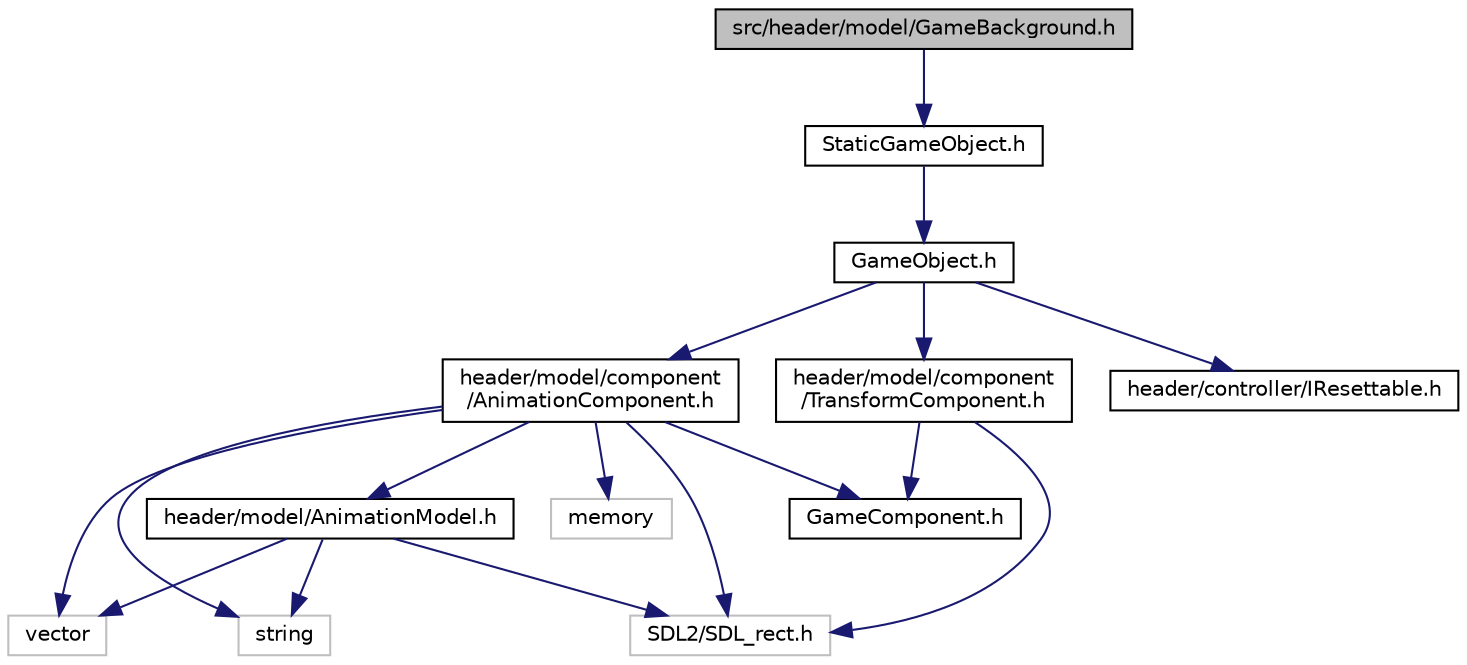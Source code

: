 digraph "src/header/model/GameBackground.h"
{
 // LATEX_PDF_SIZE
  edge [fontname="Helvetica",fontsize="10",labelfontname="Helvetica",labelfontsize="10"];
  node [fontname="Helvetica",fontsize="10",shape=record];
  Node1 [label="src/header/model/GameBackground.h",height=0.2,width=0.4,color="black", fillcolor="grey75", style="filled", fontcolor="black",tooltip=" "];
  Node1 -> Node2 [color="midnightblue",fontsize="10",style="solid",fontname="Helvetica"];
  Node2 [label="StaticGameObject.h",height=0.2,width=0.4,color="black", fillcolor="white", style="filled",URL="$StaticGameObject_8h.html",tooltip=" "];
  Node2 -> Node3 [color="midnightblue",fontsize="10",style="solid",fontname="Helvetica"];
  Node3 [label="GameObject.h",height=0.2,width=0.4,color="black", fillcolor="white", style="filled",URL="$GameObject_8h.html",tooltip="Base class for all game objects in the game, with transform and animation components."];
  Node3 -> Node4 [color="midnightblue",fontsize="10",style="solid",fontname="Helvetica"];
  Node4 [label="header/model/component\l/TransformComponent.h",height=0.2,width=0.4,color="black", fillcolor="white", style="filled",URL="$TransformComponent_8h.html",tooltip="Class that handles an object's size and position on the screen. All game objects have this component ..."];
  Node4 -> Node5 [color="midnightblue",fontsize="10",style="solid",fontname="Helvetica"];
  Node5 [label="SDL2/SDL_rect.h",height=0.2,width=0.4,color="grey75", fillcolor="white", style="filled",tooltip=" "];
  Node4 -> Node6 [color="midnightblue",fontsize="10",style="solid",fontname="Helvetica"];
  Node6 [label="GameComponent.h",height=0.2,width=0.4,color="black", fillcolor="white", style="filled",URL="$GameComponent_8h.html",tooltip="Parent class for all other game components."];
  Node3 -> Node7 [color="midnightblue",fontsize="10",style="solid",fontname="Helvetica"];
  Node7 [label="header/model/component\l/AnimationComponent.h",height=0.2,width=0.4,color="black", fillcolor="white", style="filled",URL="$AnimationComponent_8h.html",tooltip=" "];
  Node7 -> Node8 [color="midnightblue",fontsize="10",style="solid",fontname="Helvetica"];
  Node8 [label="string",height=0.2,width=0.4,color="grey75", fillcolor="white", style="filled",tooltip=" "];
  Node7 -> Node5 [color="midnightblue",fontsize="10",style="solid",fontname="Helvetica"];
  Node7 -> Node9 [color="midnightblue",fontsize="10",style="solid",fontname="Helvetica"];
  Node9 [label="vector",height=0.2,width=0.4,color="grey75", fillcolor="white", style="filled",tooltip=" "];
  Node7 -> Node10 [color="midnightblue",fontsize="10",style="solid",fontname="Helvetica"];
  Node10 [label="memory",height=0.2,width=0.4,color="grey75", fillcolor="white", style="filled",tooltip=" "];
  Node7 -> Node6 [color="midnightblue",fontsize="10",style="solid",fontname="Helvetica"];
  Node7 -> Node11 [color="midnightblue",fontsize="10",style="solid",fontname="Helvetica"];
  Node11 [label="header/model/AnimationModel.h",height=0.2,width=0.4,color="black", fillcolor="white", style="filled",URL="$AnimationModel_8h.html",tooltip=" "];
  Node11 -> Node5 [color="midnightblue",fontsize="10",style="solid",fontname="Helvetica"];
  Node11 -> Node8 [color="midnightblue",fontsize="10",style="solid",fontname="Helvetica"];
  Node11 -> Node9 [color="midnightblue",fontsize="10",style="solid",fontname="Helvetica"];
  Node3 -> Node12 [color="midnightblue",fontsize="10",style="solid",fontname="Helvetica"];
  Node12 [label="header/controller/IResettable.h",height=0.2,width=0.4,color="black", fillcolor="white", style="filled",URL="$IResettable_8h.html",tooltip=" "];
}

